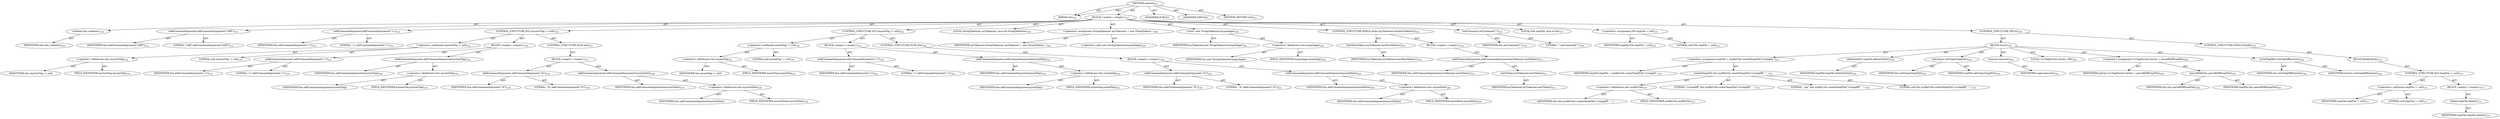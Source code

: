 digraph "execute" {  
"111669149702" [label = <(METHOD,execute)<SUB>227</SUB>> ]
"115964116992" [label = <(PARAM,this)<SUB>227</SUB>> ]
"25769803782" [label = <(BLOCK,&lt;empty&gt;,&lt;empty&gt;)<SUB>227</SUB>> ]
"30064771084" [label = <(validate,this.validate())<SUB>229</SUB>> ]
"68719476736" [label = <(IDENTIFIER,this,this.validate())<SUB>229</SUB>> ]
"30064771085" [label = <(addCommandArgument,addCommandArgument(&quot;rdiff&quot;))<SUB>232</SUB>> ]
"68719476737" [label = <(IDENTIFIER,this,addCommandArgument(&quot;rdiff&quot;))<SUB>232</SUB>> ]
"90194313216" [label = <(LITERAL,&quot;rdiff&quot;,addCommandArgument(&quot;rdiff&quot;))<SUB>232</SUB>> ]
"30064771086" [label = <(addCommandArgument,addCommandArgument(&quot;-s&quot;))<SUB>233</SUB>> ]
"68719476738" [label = <(IDENTIFIER,this,addCommandArgument(&quot;-s&quot;))<SUB>233</SUB>> ]
"90194313217" [label = <(LITERAL,&quot;-s&quot;,addCommandArgument(&quot;-s&quot;))<SUB>233</SUB>> ]
"47244640256" [label = <(CONTROL_STRUCTURE,IF,if (mystartTag != null))<SUB>234</SUB>> ]
"30064771087" [label = <(&lt;operator&gt;.notEquals,mystartTag != null)<SUB>234</SUB>> ]
"30064771088" [label = <(&lt;operator&gt;.fieldAccess,this.mystartTag)<SUB>234</SUB>> ]
"68719476772" [label = <(IDENTIFIER,this,mystartTag != null)> ]
"55834574854" [label = <(FIELD_IDENTIFIER,mystartTag,mystartTag)<SUB>234</SUB>> ]
"90194313218" [label = <(LITERAL,null,mystartTag != null)<SUB>234</SUB>> ]
"25769803783" [label = <(BLOCK,&lt;empty&gt;,&lt;empty&gt;)<SUB>234</SUB>> ]
"30064771089" [label = <(addCommandArgument,addCommandArgument(&quot;-r&quot;))<SUB>235</SUB>> ]
"68719476739" [label = <(IDENTIFIER,this,addCommandArgument(&quot;-r&quot;))<SUB>235</SUB>> ]
"90194313219" [label = <(LITERAL,&quot;-r&quot;,addCommandArgument(&quot;-r&quot;))<SUB>235</SUB>> ]
"30064771090" [label = <(addCommandArgument,addCommandArgument(mystartTag))<SUB>236</SUB>> ]
"68719476740" [label = <(IDENTIFIER,this,addCommandArgument(mystartTag))<SUB>236</SUB>> ]
"30064771091" [label = <(&lt;operator&gt;.fieldAccess,this.mystartTag)<SUB>236</SUB>> ]
"68719476773" [label = <(IDENTIFIER,this,addCommandArgument(mystartTag))> ]
"55834574855" [label = <(FIELD_IDENTIFIER,mystartTag,mystartTag)<SUB>236</SUB>> ]
"47244640257" [label = <(CONTROL_STRUCTURE,ELSE,else)<SUB>237</SUB>> ]
"25769803784" [label = <(BLOCK,&lt;empty&gt;,&lt;empty&gt;)<SUB>237</SUB>> ]
"30064771092" [label = <(addCommandArgument,addCommandArgument(&quot;-D&quot;))<SUB>238</SUB>> ]
"68719476741" [label = <(IDENTIFIER,this,addCommandArgument(&quot;-D&quot;))<SUB>238</SUB>> ]
"90194313220" [label = <(LITERAL,&quot;-D&quot;,addCommandArgument(&quot;-D&quot;))<SUB>238</SUB>> ]
"30064771093" [label = <(addCommandArgument,addCommandArgument(mystartDate))<SUB>239</SUB>> ]
"68719476742" [label = <(IDENTIFIER,this,addCommandArgument(mystartDate))<SUB>239</SUB>> ]
"30064771094" [label = <(&lt;operator&gt;.fieldAccess,this.mystartDate)<SUB>239</SUB>> ]
"68719476774" [label = <(IDENTIFIER,this,addCommandArgument(mystartDate))> ]
"55834574856" [label = <(FIELD_IDENTIFIER,mystartDate,mystartDate)<SUB>239</SUB>> ]
"47244640258" [label = <(CONTROL_STRUCTURE,IF,if (myendTag != null))<SUB>241</SUB>> ]
"30064771095" [label = <(&lt;operator&gt;.notEquals,myendTag != null)<SUB>241</SUB>> ]
"30064771096" [label = <(&lt;operator&gt;.fieldAccess,this.myendTag)<SUB>241</SUB>> ]
"68719476775" [label = <(IDENTIFIER,this,myendTag != null)> ]
"55834574857" [label = <(FIELD_IDENTIFIER,myendTag,myendTag)<SUB>241</SUB>> ]
"90194313221" [label = <(LITERAL,null,myendTag != null)<SUB>241</SUB>> ]
"25769803785" [label = <(BLOCK,&lt;empty&gt;,&lt;empty&gt;)<SUB>241</SUB>> ]
"30064771097" [label = <(addCommandArgument,addCommandArgument(&quot;-r&quot;))<SUB>242</SUB>> ]
"68719476743" [label = <(IDENTIFIER,this,addCommandArgument(&quot;-r&quot;))<SUB>242</SUB>> ]
"90194313222" [label = <(LITERAL,&quot;-r&quot;,addCommandArgument(&quot;-r&quot;))<SUB>242</SUB>> ]
"30064771098" [label = <(addCommandArgument,addCommandArgument(myendTag))<SUB>243</SUB>> ]
"68719476744" [label = <(IDENTIFIER,this,addCommandArgument(myendTag))<SUB>243</SUB>> ]
"30064771099" [label = <(&lt;operator&gt;.fieldAccess,this.myendTag)<SUB>243</SUB>> ]
"68719476776" [label = <(IDENTIFIER,this,addCommandArgument(myendTag))> ]
"55834574858" [label = <(FIELD_IDENTIFIER,myendTag,myendTag)<SUB>243</SUB>> ]
"47244640259" [label = <(CONTROL_STRUCTURE,ELSE,else)<SUB>244</SUB>> ]
"25769803786" [label = <(BLOCK,&lt;empty&gt;,&lt;empty&gt;)<SUB>244</SUB>> ]
"30064771100" [label = <(addCommandArgument,addCommandArgument(&quot;-D&quot;))<SUB>245</SUB>> ]
"68719476745" [label = <(IDENTIFIER,this,addCommandArgument(&quot;-D&quot;))<SUB>245</SUB>> ]
"90194313223" [label = <(LITERAL,&quot;-D&quot;,addCommandArgument(&quot;-D&quot;))<SUB>245</SUB>> ]
"30064771101" [label = <(addCommandArgument,addCommandArgument(myendDate))<SUB>246</SUB>> ]
"68719476746" [label = <(IDENTIFIER,this,addCommandArgument(myendDate))<SUB>246</SUB>> ]
"30064771102" [label = <(&lt;operator&gt;.fieldAccess,this.myendDate)<SUB>246</SUB>> ]
"68719476777" [label = <(IDENTIFIER,this,addCommandArgument(myendDate))> ]
"55834574859" [label = <(FIELD_IDENTIFIER,myendDate,myendDate)<SUB>246</SUB>> ]
"94489280512" [label = <(LOCAL,StringTokenizer myTokenizer: java.util.StringTokenizer)<SUB>249</SUB>> ]
"30064771103" [label = <(&lt;operator&gt;.assignment,StringTokenizer myTokenizer = new StringTokeniz...)<SUB>249</SUB>> ]
"68719476778" [label = <(IDENTIFIER,myTokenizer,StringTokenizer myTokenizer = new StringTokeniz...)<SUB>249</SUB>> ]
"30064771104" [label = <(&lt;operator&gt;.alloc,new StringTokenizer(mypackage))<SUB>249</SUB>> ]
"30064771105" [label = <(&lt;init&gt;,new StringTokenizer(mypackage))<SUB>249</SUB>> ]
"68719476779" [label = <(IDENTIFIER,myTokenizer,new StringTokenizer(mypackage))<SUB>249</SUB>> ]
"30064771106" [label = <(&lt;operator&gt;.fieldAccess,this.mypackage)<SUB>249</SUB>> ]
"68719476780" [label = <(IDENTIFIER,this,new StringTokenizer(mypackage))> ]
"55834574860" [label = <(FIELD_IDENTIFIER,mypackage,mypackage)<SUB>249</SUB>> ]
"47244640260" [label = <(CONTROL_STRUCTURE,WHILE,while (myTokenizer.hasMoreTokens()))<SUB>250</SUB>> ]
"30064771107" [label = <(hasMoreTokens,myTokenizer.hasMoreTokens())<SUB>250</SUB>> ]
"68719476781" [label = <(IDENTIFIER,myTokenizer,myTokenizer.hasMoreTokens())<SUB>250</SUB>> ]
"25769803787" [label = <(BLOCK,&lt;empty&gt;,&lt;empty&gt;)<SUB>250</SUB>> ]
"30064771108" [label = <(addCommandArgument,addCommandArgument(myTokenizer.nextToken()))<SUB>251</SUB>> ]
"68719476747" [label = <(IDENTIFIER,this,addCommandArgument(myTokenizer.nextToken()))<SUB>251</SUB>> ]
"30064771109" [label = <(nextToken,myTokenizer.nextToken())<SUB>251</SUB>> ]
"68719476782" [label = <(IDENTIFIER,myTokenizer,myTokenizer.nextToken())<SUB>251</SUB>> ]
"30064771110" [label = <(setCommand,setCommand(&quot;&quot;))<SUB>254</SUB>> ]
"68719476748" [label = <(IDENTIFIER,this,setCommand(&quot;&quot;))<SUB>254</SUB>> ]
"90194313224" [label = <(LITERAL,&quot;&quot;,setCommand(&quot;&quot;))<SUB>254</SUB>> ]
"94489280513" [label = <(LOCAL,File tmpFile: java.io.File)<SUB>255</SUB>> ]
"30064771111" [label = <(&lt;operator&gt;.assignment,File tmpFile = null)<SUB>255</SUB>> ]
"68719476783" [label = <(IDENTIFIER,tmpFile,File tmpFile = null)<SUB>255</SUB>> ]
"90194313225" [label = <(LITERAL,null,File tmpFile = null)<SUB>255</SUB>> ]
"47244640261" [label = <(CONTROL_STRUCTURE,TRY,try)<SUB>256</SUB>> ]
"25769803788" [label = <(BLOCK,try,try)<SUB>256</SUB>> ]
"30064771112" [label = <(&lt;operator&gt;.assignment,tmpFile = myfileUtils.createTempFile(&quot;cvstagdif...)<SUB>257</SUB>> ]
"68719476784" [label = <(IDENTIFIER,tmpFile,tmpFile = myfileUtils.createTempFile(&quot;cvstagdif...)<SUB>257</SUB>> ]
"30064771113" [label = <(createTempFile,this.myfileUtils.createTempFile(&quot;cvstagdiff&quot;, &quot;...)<SUB>257</SUB>> ]
"30064771114" [label = <(&lt;operator&gt;.fieldAccess,this.myfileUtils)<SUB>257</SUB>> ]
"68719476785" [label = <(IDENTIFIER,this,this.myfileUtils.createTempFile(&quot;cvstagdiff&quot;, &quot;...)> ]
"55834574861" [label = <(FIELD_IDENTIFIER,myfileUtils,myfileUtils)<SUB>257</SUB>> ]
"90194313226" [label = <(LITERAL,&quot;cvstagdiff&quot;,this.myfileUtils.createTempFile(&quot;cvstagdiff&quot;, &quot;...)<SUB>257</SUB>> ]
"90194313227" [label = <(LITERAL,&quot;.log&quot;,this.myfileUtils.createTempFile(&quot;cvstagdiff&quot;, &quot;...)<SUB>257</SUB>> ]
"90194313228" [label = <(LITERAL,null,this.myfileUtils.createTempFile(&quot;cvstagdiff&quot;, &quot;...)<SUB>257</SUB>> ]
"30064771115" [label = <(deleteOnExit,tmpFile.deleteOnExit())<SUB>258</SUB>> ]
"68719476786" [label = <(IDENTIFIER,tmpFile,tmpFile.deleteOnExit())<SUB>258</SUB>> ]
"30064771116" [label = <(setOutput,setOutput(tmpFile))<SUB>259</SUB>> ]
"68719476749" [label = <(IDENTIFIER,this,setOutput(tmpFile))<SUB>259</SUB>> ]
"68719476787" [label = <(IDENTIFIER,tmpFile,setOutput(tmpFile))<SUB>259</SUB>> ]
"30064771117" [label = <(execute,execute())<SUB>262</SUB>> ]
"68719476788" [label = <(IDENTIFIER,super,execute())<SUB>262</SUB>> ]
"94489280514" [label = <(LOCAL,CvsTagEntry[] entries: ANY)<SUB>265</SUB>> ]
"30064771118" [label = <(&lt;operator&gt;.assignment,CvsTagEntry[] entries = parseRDiff(tmpFile))<SUB>265</SUB>> ]
"68719476789" [label = <(IDENTIFIER,entries,CvsTagEntry[] entries = parseRDiff(tmpFile))<SUB>265</SUB>> ]
"30064771119" [label = <(parseRDiff,this.parseRDiff(tmpFile))<SUB>265</SUB>> ]
"68719476750" [label = <(IDENTIFIER,this,this.parseRDiff(tmpFile))<SUB>265</SUB>> ]
"68719476790" [label = <(IDENTIFIER,tmpFile,this.parseRDiff(tmpFile))<SUB>265</SUB>> ]
"30064771120" [label = <(writeTagDiff,writeTagDiff(entries))<SUB>268</SUB>> ]
"68719476751" [label = <(IDENTIFIER,this,writeTagDiff(entries))<SUB>268</SUB>> ]
"68719476791" [label = <(IDENTIFIER,entries,writeTagDiff(entries))<SUB>268</SUB>> ]
"47244640262" [label = <(CONTROL_STRUCTURE,FINALLY,finally)<SUB>270</SUB>> ]
"25769803789" [label = <(BLOCK,finally,finally)<SUB>270</SUB>> ]
"47244640263" [label = <(CONTROL_STRUCTURE,IF,if (tmpFile != null))<SUB>271</SUB>> ]
"30064771121" [label = <(&lt;operator&gt;.notEquals,tmpFile != null)<SUB>271</SUB>> ]
"68719476792" [label = <(IDENTIFIER,tmpFile,tmpFile != null)<SUB>271</SUB>> ]
"90194313229" [label = <(LITERAL,null,tmpFile != null)<SUB>271</SUB>> ]
"25769803790" [label = <(BLOCK,&lt;empty&gt;,&lt;empty&gt;)<SUB>271</SUB>> ]
"30064771122" [label = <(delete,tmpFile.delete())<SUB>272</SUB>> ]
"68719476793" [label = <(IDENTIFIER,tmpFile,tmpFile.delete())<SUB>272</SUB>> ]
"133143986201" [label = <(MODIFIER,PUBLIC)> ]
"133143986202" [label = <(MODIFIER,VIRTUAL)> ]
"128849018886" [label = <(METHOD_RETURN,void)<SUB>227</SUB>> ]
  "111669149702" -> "115964116992"  [ label = "AST: "] 
  "111669149702" -> "25769803782"  [ label = "AST: "] 
  "111669149702" -> "133143986201"  [ label = "AST: "] 
  "111669149702" -> "133143986202"  [ label = "AST: "] 
  "111669149702" -> "128849018886"  [ label = "AST: "] 
  "25769803782" -> "30064771084"  [ label = "AST: "] 
  "25769803782" -> "30064771085"  [ label = "AST: "] 
  "25769803782" -> "30064771086"  [ label = "AST: "] 
  "25769803782" -> "47244640256"  [ label = "AST: "] 
  "25769803782" -> "47244640258"  [ label = "AST: "] 
  "25769803782" -> "94489280512"  [ label = "AST: "] 
  "25769803782" -> "30064771103"  [ label = "AST: "] 
  "25769803782" -> "30064771105"  [ label = "AST: "] 
  "25769803782" -> "47244640260"  [ label = "AST: "] 
  "25769803782" -> "30064771110"  [ label = "AST: "] 
  "25769803782" -> "94489280513"  [ label = "AST: "] 
  "25769803782" -> "30064771111"  [ label = "AST: "] 
  "25769803782" -> "47244640261"  [ label = "AST: "] 
  "30064771084" -> "68719476736"  [ label = "AST: "] 
  "30064771085" -> "68719476737"  [ label = "AST: "] 
  "30064771085" -> "90194313216"  [ label = "AST: "] 
  "30064771086" -> "68719476738"  [ label = "AST: "] 
  "30064771086" -> "90194313217"  [ label = "AST: "] 
  "47244640256" -> "30064771087"  [ label = "AST: "] 
  "47244640256" -> "25769803783"  [ label = "AST: "] 
  "47244640256" -> "47244640257"  [ label = "AST: "] 
  "30064771087" -> "30064771088"  [ label = "AST: "] 
  "30064771087" -> "90194313218"  [ label = "AST: "] 
  "30064771088" -> "68719476772"  [ label = "AST: "] 
  "30064771088" -> "55834574854"  [ label = "AST: "] 
  "25769803783" -> "30064771089"  [ label = "AST: "] 
  "25769803783" -> "30064771090"  [ label = "AST: "] 
  "30064771089" -> "68719476739"  [ label = "AST: "] 
  "30064771089" -> "90194313219"  [ label = "AST: "] 
  "30064771090" -> "68719476740"  [ label = "AST: "] 
  "30064771090" -> "30064771091"  [ label = "AST: "] 
  "30064771091" -> "68719476773"  [ label = "AST: "] 
  "30064771091" -> "55834574855"  [ label = "AST: "] 
  "47244640257" -> "25769803784"  [ label = "AST: "] 
  "25769803784" -> "30064771092"  [ label = "AST: "] 
  "25769803784" -> "30064771093"  [ label = "AST: "] 
  "30064771092" -> "68719476741"  [ label = "AST: "] 
  "30064771092" -> "90194313220"  [ label = "AST: "] 
  "30064771093" -> "68719476742"  [ label = "AST: "] 
  "30064771093" -> "30064771094"  [ label = "AST: "] 
  "30064771094" -> "68719476774"  [ label = "AST: "] 
  "30064771094" -> "55834574856"  [ label = "AST: "] 
  "47244640258" -> "30064771095"  [ label = "AST: "] 
  "47244640258" -> "25769803785"  [ label = "AST: "] 
  "47244640258" -> "47244640259"  [ label = "AST: "] 
  "30064771095" -> "30064771096"  [ label = "AST: "] 
  "30064771095" -> "90194313221"  [ label = "AST: "] 
  "30064771096" -> "68719476775"  [ label = "AST: "] 
  "30064771096" -> "55834574857"  [ label = "AST: "] 
  "25769803785" -> "30064771097"  [ label = "AST: "] 
  "25769803785" -> "30064771098"  [ label = "AST: "] 
  "30064771097" -> "68719476743"  [ label = "AST: "] 
  "30064771097" -> "90194313222"  [ label = "AST: "] 
  "30064771098" -> "68719476744"  [ label = "AST: "] 
  "30064771098" -> "30064771099"  [ label = "AST: "] 
  "30064771099" -> "68719476776"  [ label = "AST: "] 
  "30064771099" -> "55834574858"  [ label = "AST: "] 
  "47244640259" -> "25769803786"  [ label = "AST: "] 
  "25769803786" -> "30064771100"  [ label = "AST: "] 
  "25769803786" -> "30064771101"  [ label = "AST: "] 
  "30064771100" -> "68719476745"  [ label = "AST: "] 
  "30064771100" -> "90194313223"  [ label = "AST: "] 
  "30064771101" -> "68719476746"  [ label = "AST: "] 
  "30064771101" -> "30064771102"  [ label = "AST: "] 
  "30064771102" -> "68719476777"  [ label = "AST: "] 
  "30064771102" -> "55834574859"  [ label = "AST: "] 
  "30064771103" -> "68719476778"  [ label = "AST: "] 
  "30064771103" -> "30064771104"  [ label = "AST: "] 
  "30064771105" -> "68719476779"  [ label = "AST: "] 
  "30064771105" -> "30064771106"  [ label = "AST: "] 
  "30064771106" -> "68719476780"  [ label = "AST: "] 
  "30064771106" -> "55834574860"  [ label = "AST: "] 
  "47244640260" -> "30064771107"  [ label = "AST: "] 
  "47244640260" -> "25769803787"  [ label = "AST: "] 
  "30064771107" -> "68719476781"  [ label = "AST: "] 
  "25769803787" -> "30064771108"  [ label = "AST: "] 
  "30064771108" -> "68719476747"  [ label = "AST: "] 
  "30064771108" -> "30064771109"  [ label = "AST: "] 
  "30064771109" -> "68719476782"  [ label = "AST: "] 
  "30064771110" -> "68719476748"  [ label = "AST: "] 
  "30064771110" -> "90194313224"  [ label = "AST: "] 
  "30064771111" -> "68719476783"  [ label = "AST: "] 
  "30064771111" -> "90194313225"  [ label = "AST: "] 
  "47244640261" -> "25769803788"  [ label = "AST: "] 
  "47244640261" -> "47244640262"  [ label = "AST: "] 
  "25769803788" -> "30064771112"  [ label = "AST: "] 
  "25769803788" -> "30064771115"  [ label = "AST: "] 
  "25769803788" -> "30064771116"  [ label = "AST: "] 
  "25769803788" -> "30064771117"  [ label = "AST: "] 
  "25769803788" -> "94489280514"  [ label = "AST: "] 
  "25769803788" -> "30064771118"  [ label = "AST: "] 
  "25769803788" -> "30064771120"  [ label = "AST: "] 
  "30064771112" -> "68719476784"  [ label = "AST: "] 
  "30064771112" -> "30064771113"  [ label = "AST: "] 
  "30064771113" -> "30064771114"  [ label = "AST: "] 
  "30064771113" -> "90194313226"  [ label = "AST: "] 
  "30064771113" -> "90194313227"  [ label = "AST: "] 
  "30064771113" -> "90194313228"  [ label = "AST: "] 
  "30064771114" -> "68719476785"  [ label = "AST: "] 
  "30064771114" -> "55834574861"  [ label = "AST: "] 
  "30064771115" -> "68719476786"  [ label = "AST: "] 
  "30064771116" -> "68719476749"  [ label = "AST: "] 
  "30064771116" -> "68719476787"  [ label = "AST: "] 
  "30064771117" -> "68719476788"  [ label = "AST: "] 
  "30064771118" -> "68719476789"  [ label = "AST: "] 
  "30064771118" -> "30064771119"  [ label = "AST: "] 
  "30064771119" -> "68719476750"  [ label = "AST: "] 
  "30064771119" -> "68719476790"  [ label = "AST: "] 
  "30064771120" -> "68719476751"  [ label = "AST: "] 
  "30064771120" -> "68719476791"  [ label = "AST: "] 
  "47244640262" -> "25769803789"  [ label = "AST: "] 
  "25769803789" -> "47244640263"  [ label = "AST: "] 
  "47244640263" -> "30064771121"  [ label = "AST: "] 
  "47244640263" -> "25769803790"  [ label = "AST: "] 
  "30064771121" -> "68719476792"  [ label = "AST: "] 
  "30064771121" -> "90194313229"  [ label = "AST: "] 
  "25769803790" -> "30064771122"  [ label = "AST: "] 
  "30064771122" -> "68719476793"  [ label = "AST: "] 
  "111669149702" -> "115964116992"  [ label = "DDG: "] 
}
